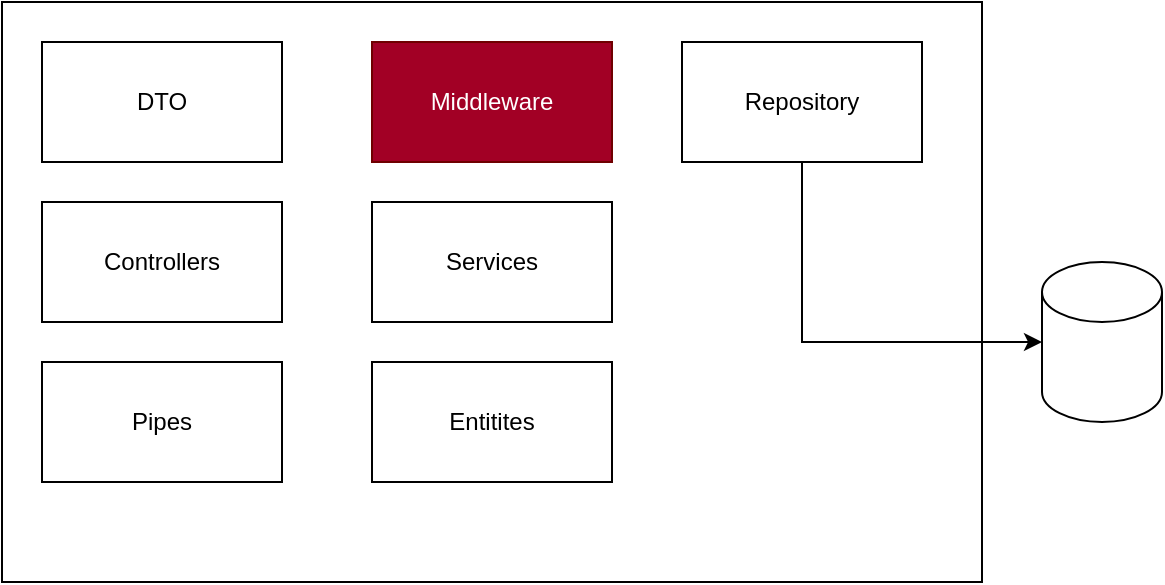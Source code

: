 <mxfile version="14.2.4" type="embed">
    <diagram id="OA__OL_Cgl-DOz5cnlM8" name="Page-1">
        <mxGraphModel dx="653" dy="301" grid="1" gridSize="10" guides="1" tooltips="1" connect="1" arrows="1" fold="1" page="1" pageScale="1" pageWidth="850" pageHeight="1100" math="0" shadow="0">
            <root>
                <mxCell id="0"/>
                <mxCell id="1" parent="0"/>
                <mxCell id="8" value="" style="rounded=0;whiteSpace=wrap;html=1;" parent="1" vertex="1">
                    <mxGeometry x="80" y="40" width="490" height="290" as="geometry"/>
                </mxCell>
                <mxCell id="9" value="DTO" style="rounded=0;whiteSpace=wrap;html=1;" parent="1" vertex="1">
                    <mxGeometry x="100" y="60" width="120" height="60" as="geometry"/>
                </mxCell>
                <mxCell id="10" value="Middleware" style="rounded=0;whiteSpace=wrap;html=1;fillColor=#a20025;strokeColor=#6F0000;fontColor=#ffffff;" parent="1" vertex="1">
                    <mxGeometry x="265" y="60" width="120" height="60" as="geometry"/>
                </mxCell>
                <mxCell id="11" value="Controllers" style="rounded=0;whiteSpace=wrap;html=1;" parent="1" vertex="1">
                    <mxGeometry x="100" y="140" width="120" height="60" as="geometry"/>
                </mxCell>
                <mxCell id="12" value="Services" style="rounded=0;whiteSpace=wrap;html=1;" parent="1" vertex="1">
                    <mxGeometry x="265" y="140" width="120" height="60" as="geometry"/>
                </mxCell>
                <mxCell id="13" value="Pipes" style="rounded=0;whiteSpace=wrap;html=1;" parent="1" vertex="1">
                    <mxGeometry x="100" y="220" width="120" height="60" as="geometry"/>
                </mxCell>
                <mxCell id="14" value="Entitites" style="rounded=0;whiteSpace=wrap;html=1;" parent="1" vertex="1">
                    <mxGeometry x="265" y="220" width="120" height="60" as="geometry"/>
                </mxCell>
                <mxCell id="21" style="edgeStyle=orthogonalEdgeStyle;rounded=0;orthogonalLoop=1;jettySize=auto;html=1;exitX=0.5;exitY=1;exitDx=0;exitDy=0;entryX=0;entryY=0.5;entryDx=0;entryDy=0;entryPerimeter=0;" parent="1" source="15" target="20" edge="1">
                    <mxGeometry relative="1" as="geometry"/>
                </mxCell>
                <mxCell id="15" value="Repository" style="rounded=0;whiteSpace=wrap;html=1;" parent="1" vertex="1">
                    <mxGeometry x="420" y="60" width="120" height="60" as="geometry"/>
                </mxCell>
                <mxCell id="20" value="" style="shape=cylinder3;whiteSpace=wrap;html=1;boundedLbl=1;backgroundOutline=1;size=15;" parent="1" vertex="1">
                    <mxGeometry x="600" y="170" width="60" height="80" as="geometry"/>
                </mxCell>
            </root>
        </mxGraphModel>
    </diagram>
</mxfile>